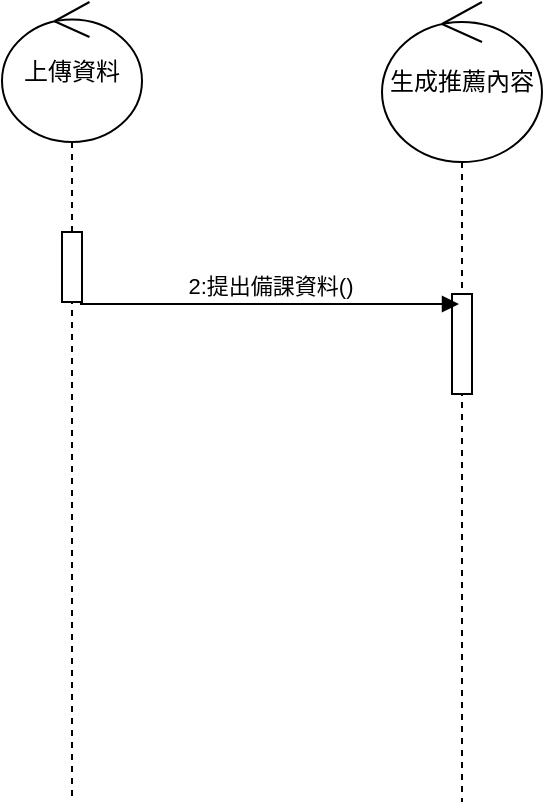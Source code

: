 <mxfile version="25.0.3" pages="2">
  <diagram name="老師身分" id="YJhax-N-LcNQEdd3gq7n">
    <mxGraphModel dx="741" dy="446" grid="1" gridSize="10" guides="1" tooltips="1" connect="1" arrows="1" fold="1" page="1" pageScale="1" pageWidth="3300" pageHeight="4681" math="0" shadow="0">
      <root>
        <mxCell id="0" />
        <mxCell id="1" parent="0" />
        <mxCell id="w0u9RNHJgTUNn4yF4F6x-2" value="上傳資料" style="shape=umlLifeline;perimeter=lifelinePerimeter;whiteSpace=wrap;html=1;container=1;dropTarget=0;collapsible=0;recursiveResize=0;outlineConnect=0;portConstraint=eastwest;newEdgeStyle={&quot;curved&quot;:0,&quot;rounded&quot;:0};participant=umlControl;size=70;" vertex="1" parent="1">
          <mxGeometry x="301" y="100" width="70" height="400" as="geometry" />
        </mxCell>
        <mxCell id="w0u9RNHJgTUNn4yF4F6x-14" value="" style="html=1;points=[[0,0,0,0,5],[0,1,0,0,-5],[1,0,0,0,5],[1,1,0,0,-5]];perimeter=orthogonalPerimeter;outlineConnect=0;targetShapes=umlLifeline;portConstraint=eastwest;newEdgeStyle={&quot;curved&quot;:0,&quot;rounded&quot;:0};" vertex="1" parent="w0u9RNHJgTUNn4yF4F6x-2">
          <mxGeometry x="30" y="115" width="10" height="35" as="geometry" />
        </mxCell>
        <mxCell id="w0u9RNHJgTUNn4yF4F6x-3" value="生成推薦內容" style="shape=umlLifeline;perimeter=lifelinePerimeter;whiteSpace=wrap;html=1;container=1;dropTarget=0;collapsible=0;recursiveResize=0;outlineConnect=0;portConstraint=eastwest;newEdgeStyle={&quot;curved&quot;:0,&quot;rounded&quot;:0};participant=umlControl;size=80;" vertex="1" parent="1">
          <mxGeometry x="491" y="100" width="80" height="400" as="geometry" />
        </mxCell>
        <mxCell id="w0u9RNHJgTUNn4yF4F6x-10" value="" style="html=1;points=[[0,0,0,0,5],[0,1,0,0,-5],[1,0,0,0,5],[1,1,0,0,-5]];perimeter=orthogonalPerimeter;outlineConnect=0;targetShapes=umlLifeline;portConstraint=eastwest;newEdgeStyle={&quot;curved&quot;:0,&quot;rounded&quot;:0};" vertex="1" parent="w0u9RNHJgTUNn4yF4F6x-3">
          <mxGeometry x="35" y="146" width="10" height="50" as="geometry" />
        </mxCell>
        <mxCell id="w0u9RNHJgTUNn4yF4F6x-9" value="2:提出備課資料()" style="html=1;verticalAlign=bottom;startArrow=none;startFill=0;endArrow=block;startSize=8;" edge="1" parent="1">
          <mxGeometry width="60" relative="1" as="geometry">
            <mxPoint x="340" y="251.0" as="sourcePoint" />
            <mxPoint x="529.5" y="251" as="targetPoint" />
          </mxGeometry>
        </mxCell>
      </root>
    </mxGraphModel>
  </diagram>
  <diagram id="cc70GZquX2ByTeVMwbqB" name="GPT身分">
    <mxGraphModel dx="741" dy="446" grid="1" gridSize="10" guides="1" tooltips="1" connect="1" arrows="1" fold="1" page="1" pageScale="1" pageWidth="3300" pageHeight="4681" math="0" shadow="0">
      <root>
        <mxCell id="0" />
        <mxCell id="1" parent="0" />
        <mxCell id="90s9_CREnXh_7r0UGWjc-1" value="" style="shape=umlLifeline;perimeter=lifelinePerimeter;whiteSpace=wrap;html=1;container=1;dropTarget=0;collapsible=0;recursiveResize=0;outlineConnect=0;portConstraint=eastwest;newEdgeStyle={&quot;curved&quot;:0,&quot;rounded&quot;:0};participant=umlActor;size=50;" vertex="1" parent="1">
          <mxGeometry x="11" y="110" width="40" height="380" as="geometry" />
        </mxCell>
        <mxCell id="90s9_CREnXh_7r0UGWjc-3" value="3:傳送分析資料()" style="html=1;verticalAlign=bottom;startArrow=none;startFill=0;endArrow=block;startSize=8;" edge="1" parent="1" target="E2JmZn8zEcEdn4w3PUnU-1">
          <mxGeometry width="60" relative="1" as="geometry">
            <mxPoint x="300" y="294.5" as="sourcePoint" />
            <mxPoint x="428.8" y="294.5" as="targetPoint" />
          </mxGeometry>
        </mxCell>
        <mxCell id="90s9_CREnXh_7r0UGWjc-6" value="1:建立備課資料()" style="html=1;verticalAlign=bottom;startArrow=none;startFill=0;endArrow=block;startSize=8;" edge="1" parent="1" target="Q-6aSUCuVOY74vQfzuBb-1">
          <mxGeometry x="0.002" width="60" relative="1" as="geometry">
            <mxPoint x="30" y="220" as="sourcePoint" />
            <mxPoint x="158.8" y="220" as="targetPoint" />
            <mxPoint as="offset" />
          </mxGeometry>
        </mxCell>
        <mxCell id="E2JmZn8zEcEdn4w3PUnU-1" value="GPT資料庫" style="shape=umlLifeline;perimeter=lifelinePerimeter;whiteSpace=wrap;html=1;container=1;dropTarget=0;collapsible=0;recursiveResize=0;outlineConnect=0;portConstraint=eastwest;newEdgeStyle={&quot;curved&quot;:0,&quot;rounded&quot;:0};participant=umlEntity;size=70;" vertex="1" parent="1">
          <mxGeometry x="460" y="110" width="70" height="380" as="geometry" />
        </mxCell>
        <mxCell id="Q-6aSUCuVOY74vQfzuBb-8" value="" style="html=1;points=[[0,0,0,0,5],[0,1,0,0,-5],[1,0,0,0,5],[1,1,0,0,-5]];perimeter=orthogonalPerimeter;outlineConnect=0;targetShapes=umlLifeline;portConstraint=eastwest;newEdgeStyle={&quot;curved&quot;:0,&quot;rounded&quot;:0};" vertex="1" parent="E2JmZn8zEcEdn4w3PUnU-1">
          <mxGeometry x="30" y="180" width="10" height="50" as="geometry" />
        </mxCell>
        <mxCell id="Q-6aSUCuVOY74vQfzuBb-1" value=":建立" style="shape=umlLifeline;perimeter=lifelinePerimeter;whiteSpace=wrap;html=1;container=1;dropTarget=0;collapsible=0;recursiveResize=0;outlineConnect=0;portConstraint=eastwest;newEdgeStyle={&quot;curved&quot;:0,&quot;rounded&quot;:0};participant=umlControl;size=70;" vertex="1" parent="1">
          <mxGeometry x="250" y="110" width="80" height="370" as="geometry" />
        </mxCell>
        <mxCell id="Q-6aSUCuVOY74vQfzuBb-2" value="" style="html=1;points=[[0,0,0,0,5],[0,1,0,0,-5],[1,0,0,0,5],[1,1,0,0,-5]];perimeter=orthogonalPerimeter;outlineConnect=0;targetShapes=umlLifeline;portConstraint=eastwest;newEdgeStyle={&quot;curved&quot;:0,&quot;rounded&quot;:0};" vertex="1" parent="Q-6aSUCuVOY74vQfzuBb-1">
          <mxGeometry x="35" y="110" width="10" height="80" as="geometry" />
        </mxCell>
        <mxCell id="Q-6aSUCuVOY74vQfzuBb-6" value="2:分析備課資料()" style="html=1;align=left;spacingLeft=2;endArrow=block;rounded=0;edgeStyle=orthogonalEdgeStyle;curved=0;rounded=0;" edge="1" parent="1">
          <mxGeometry relative="1" as="geometry">
            <mxPoint x="300" y="240" as="sourcePoint" />
            <Array as="points">
              <mxPoint x="330" y="270" />
            </Array>
            <mxPoint x="305" y="270" as="targetPoint" />
          </mxGeometry>
        </mxCell>
        <mxCell id="Q-6aSUCuVOY74vQfzuBb-7" value="4:儲存推薦資料()" style="html=1;verticalAlign=bottom;startArrow=block;startFill=1;endArrow=none;startSize=8;endFill=0;dashed=1;" edge="1" parent="1" source="pg8dtepmqFzvqZeHRlJh-1">
          <mxGeometry width="60" relative="1" as="geometry">
            <mxPoint x="300" y="330" as="sourcePoint" />
            <mxPoint x="495" y="330.5" as="targetPoint" />
          </mxGeometry>
        </mxCell>
        <mxCell id="pg8dtepmqFzvqZeHRlJh-1" value=":儲存" style="shape=umlLifeline;perimeter=lifelinePerimeter;whiteSpace=wrap;html=1;container=1;dropTarget=0;collapsible=0;recursiveResize=0;outlineConnect=0;portConstraint=eastwest;newEdgeStyle={&quot;curved&quot;:0,&quot;rounded&quot;:0};participant=umlControl;size=70;" vertex="1" parent="1">
          <mxGeometry x="120" y="110" width="80" height="370" as="geometry" />
        </mxCell>
        <mxCell id="pg8dtepmqFzvqZeHRlJh-2" value="" style="html=1;points=[[0,0,0,0,5],[0,1,0,0,-5],[1,0,0,0,5],[1,1,0,0,-5]];perimeter=orthogonalPerimeter;outlineConnect=0;targetShapes=umlLifeline;portConstraint=eastwest;newEdgeStyle={&quot;curved&quot;:0,&quot;rounded&quot;:0};" vertex="1" parent="pg8dtepmqFzvqZeHRlJh-1">
          <mxGeometry x="35" y="216" width="10" height="30" as="geometry" />
        </mxCell>
      </root>
    </mxGraphModel>
  </diagram>
</mxfile>
